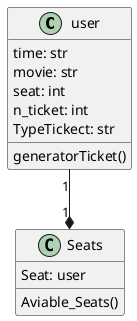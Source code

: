 @startuml
Class user{
time: str
movie: str
seat: int
n_ticket: int
TypeTickect: str

generatorTicket()
}

class Seats{
Seat: user

Aviable_Seats()

}

user "1" --* "1" Seats
@enduml